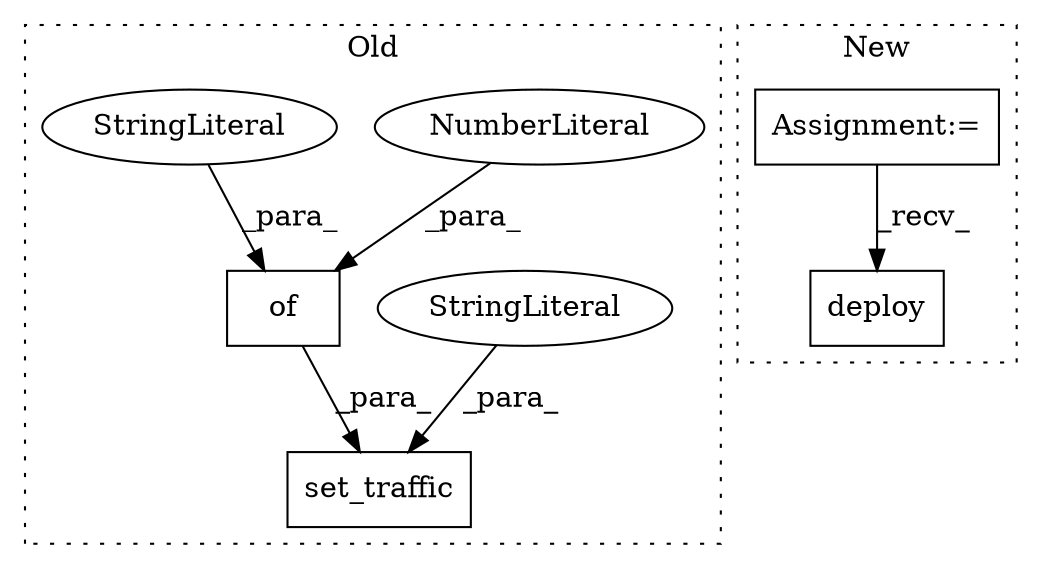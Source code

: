 digraph G {
subgraph cluster0 {
1 [label="set_traffic" a="32" s="8354,8422" l="12,1" shape="box"];
3 [label="StringLiteral" a="45" s="8366" l="16" shape="ellipse"];
4 [label="of" a="32" s="8387,8421" l="3,1" shape="box"];
5 [label="NumberLiteral" a="34" s="8418" l="3" shape="ellipse"];
6 [label="StringLiteral" a="45" s="8390" l="11" shape="ellipse"];
label = "Old";
style="dotted";
}
subgraph cluster1 {
2 [label="deploy" a="32" s="8069" l="8" shape="box"];
7 [label="Assignment:=" a="7" s="7869" l="8" shape="box"];
label = "New";
style="dotted";
}
3 -> 1 [label="_para_"];
4 -> 1 [label="_para_"];
5 -> 4 [label="_para_"];
6 -> 4 [label="_para_"];
7 -> 2 [label="_recv_"];
}